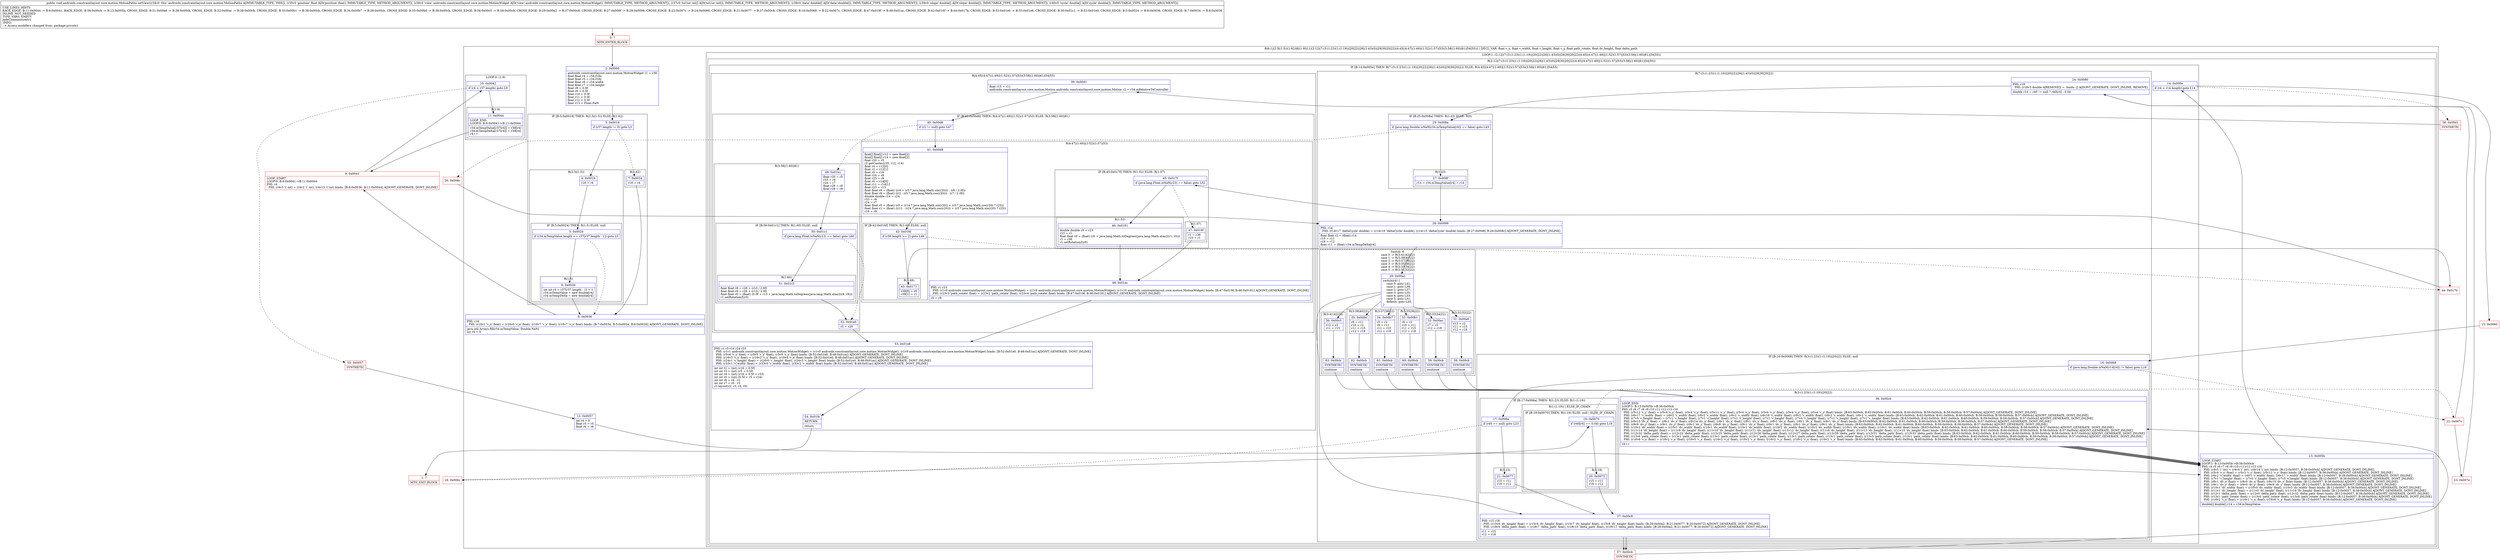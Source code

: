digraph "CFG forandroidx.constraintlayout.core.motion.MotionPaths.setView(FLandroidx\/constraintlayout\/core\/motion\/MotionWidget;[I[D[D[D)V" {
subgraph cluster_Region_1951795422 {
label = "R(6:1|(2:3|(1:5))(1:62)|6|(1:9)|11|(2:12|(7:(3:(1:23)(1:(1:19))|20|22)|26|(1:43)(0)|29|30|20|22)(4:45|(4:47|(1:49)|(1:52)(1:57)|53)(3:58|(1:60)|61)|54|55))) | DECL_VAR: float v_x, float v_width, float v_height, float v_y, float path_rotate, float dv_height, float delta_path\l";
node [shape=record,color=blue];
Node_2 [shape=record,label="{2\:\ 0x0000|androidx.constraintlayout.core.motion.MotionWidget r1 = r36\lfloat float r4 = r34.f18x\lfloat float r5 = r34.f19y\lfloat float r6 = r34.width\lfloat float r7 = r34.height\lfloat r8 = 0.0f\lfloat r9 = 0.0f\lfloat r10 = 0.0f\lfloat r11 = 0.0f\lfloat r12 = 0.0f\lfloat r13 = Float.NaN\l}"];
subgraph cluster_IfRegion_1408170309 {
label = "IF [B:3:0x0019] THEN: R(2:3|(1:5)) ELSE: R(1:62)";
node [shape=record,color=blue];
Node_3 [shape=record,label="{3\:\ 0x0019|if (r37.length != 0) goto L3\l}"];
subgraph cluster_Region_73109278 {
label = "R(2:3|(1:5))";
node [shape=record,color=blue];
Node_4 [shape=record,label="{4\:\ 0x001b|r16 = r4\l}"];
subgraph cluster_IfRegion_573744343 {
label = "IF [B:5:0x0024] THEN: R(1:5) ELSE: null";
node [shape=record,color=blue];
Node_5 [shape=record,label="{5\:\ 0x0024|if (r34.mTempValue.length \<= r37[r37.length \- 1]) goto L5\l}"];
subgraph cluster_Region_368441191 {
label = "R(1:5)";
node [shape=record,color=blue];
Node_6 [shape=record,label="{6\:\ 0x0026|int int r4 = r37[r37.length \- 1] + 1\lr34.mTempValue = new double[r4]\lr34.mTempDelta = new double[r4]\l}"];
}
}
}
subgraph cluster_Region_939940453 {
label = "R(1:62)";
node [shape=record,color=blue];
Node_7 [shape=record,label="{7\:\ 0x0034|r16 = r4\l}"];
}
}
Node_8 [shape=record,label="{8\:\ 0x0036|PHI: r16 \l  PHI: (r16v1 'v_x' float) = (r16v0 'v_x' float), (r16v7 'v_x' float), (r16v7 'v_x' float) binds: [B:7:0x0034, B:5:0x0024, B:6:0x0026] A[DONT_GENERATE, DONT_INLINE]\l|java.util.Arrays.fill(r34.mTempValue, Double.NaN)\lint r4 = 0\l}"];
subgraph cluster_LoopRegion_722579786 {
label = "LOOP:0: (1:9)";
node [shape=record,color=blue];
Node_10 [shape=record,label="{10\:\ 0x0042|if (r4 \< r37.length) goto L9\l}"];
subgraph cluster_Region_1420313182 {
label = "R(1:9)";
node [shape=record,color=blue];
Node_11 [shape=record,label="{11\:\ 0x0044|LOOP_END\lLOOP:0: B:9:0x0041\-\>B:11:0x0044\l|r34.mTempValue[r37[r4]] = r38[r4]\lr34.mTempDelta[r37[r4]] = r39[r4]\lr4++\l}"];
}
}
Node_12 [shape=record,label="{12\:\ 0x0057|int r4 = 0\lfloat r5 = r5\lfloat r6 = r6\l}"];
subgraph cluster_LoopRegion_1853982101 {
label = "LOOP:1: (2:12|(7:(3:(1:23)(1:(1:19))|20|22)|26|(1:43)(0)|29|30|20|22)(4:45|(4:47|(1:49)|(1:52)(1:57)|53)(3:58|(1:60)|61)|54|55))";
node [shape=record,color=blue];
subgraph cluster_Region_1627813500 {
label = "R(2:12|(7:(3:(1:23)(1:(1:19))|20|22)|26|(1:43)(0)|29|30|20|22)(4:45|(4:47|(1:49)|(1:52)(1:57)|53)(3:58|(1:60)|61)|54|55))";
node [shape=record,color=blue];
Node_13 [shape=record,label="{13\:\ 0x005b|LOOP_START\lLOOP:1: B:13:0x005b\-\>B:38:0x00cb\lPHI: r4 r5 r6 r7 r8 r9 r10 r11 r12 r13 r16 \l  PHI: (r4v5 'i' int) = (r4v4 'i' int), (r4v14 'i' int) binds: [B:12:0x0057, B:38:0x00cb] A[DONT_GENERATE, DONT_INLINE]\l  PHI: (r5v4 'v_y' float) = (r5v3 'v_y' float), (r5v12 'v_y' float) binds: [B:12:0x0057, B:38:0x00cb] A[DONT_GENERATE, DONT_INLINE]\l  PHI: (r6v2 'v_width' float) = (r6v1 'v_width' float), (r6v17 'v_width' float) binds: [B:12:0x0057, B:38:0x00cb] A[DONT_GENERATE, DONT_INLINE]\l  PHI: (r7v1 'v_height' float) = (r7v0 'v_height' float), (r7v5 'v_height' float) binds: [B:12:0x0057, B:38:0x00cb] A[DONT_GENERATE, DONT_INLINE]\l  PHI: (r8v1 'dv_x' float) = (r8v0 'dv_x' float), (r8v15 'dv_x' float) binds: [B:12:0x0057, B:38:0x00cb] A[DONT_GENERATE, DONT_INLINE]\l  PHI: (r9v1 'dv_y' float) = (r9v0 'dv_y' float), (r9v9 'dv_y' float) binds: [B:12:0x0057, B:38:0x00cb] A[DONT_GENERATE, DONT_INLINE]\l  PHI: (r10v1 'dv_width' float) = (r10v0 'dv_width' float), (r10v3 'dv_width' float) binds: [B:12:0x0057, B:38:0x00cb] A[DONT_GENERATE, DONT_INLINE]\l  PHI: (r11v1 'dv_height' float) = (r11v0 'dv_height' float), (r11v14 'dv_height' float) binds: [B:12:0x0057, B:38:0x00cb] A[DONT_GENERATE, DONT_INLINE]\l  PHI: (r12v1 'delta_path' float) = (r12v0 'delta_path' float), (r12v32 'delta_path' float) binds: [B:12:0x0057, B:38:0x00cb] A[DONT_GENERATE, DONT_INLINE]\l  PHI: (r13v1 'path_rotate' float) = (r13v0 'path_rotate' float), (r13v6 'path_rotate' float) binds: [B:12:0x0057, B:38:0x00cb] A[DONT_GENERATE, DONT_INLINE]\l  PHI: (r16v2 'v_x' float) = (r16v1 'v_x' float), (r16v6 'v_x' float) binds: [B:12:0x0057, B:38:0x00cb] A[DONT_GENERATE, DONT_INLINE]\l|double[] double[] r14 = r34.mTempValue\l}"];
subgraph cluster_IfRegion_895529767 {
label = "IF [B:14:0x005e] THEN: R(7:(3:(1:23)(1:(1:19))|20|22)|26|(1:43)(0)|29|30|20|22) ELSE: R(4:45|(4:47|(1:49)|(1:52)(1:57)|53)(3:58|(1:60)|61)|54|55)";
node [shape=record,color=blue];
Node_14 [shape=record,label="{14\:\ 0x005e|if (r4 \< r14.length) goto L14\l}"];
subgraph cluster_Region_692099196 {
label = "R(7:(3:(1:23)(1:(1:19))|20|22)|26|(1:43)(0)|29|30|20|22)";
node [shape=record,color=blue];
subgraph cluster_IfRegion_743915606 {
label = "IF [B:16:0x0068] THEN: R(3:(1:23)(1:(1:19))|20|22) ELSE: null";
node [shape=record,color=blue];
Node_16 [shape=record,label="{16\:\ 0x0068|if (java.lang.Double.isNaN(r14[r4]) != false) goto L16\l}"];
subgraph cluster_Region_1986688415 {
label = "R(3:(1:23)(1:(1:19))|20|22)";
node [shape=record,color=blue];
subgraph cluster_IfRegion_517563809 {
label = "IF [B:17:0x006a] THEN: R(1:23) ELSE: R(1:(1:19))";
node [shape=record,color=blue];
Node_17 [shape=record,label="{17\:\ 0x006a|if (r40 == null) goto L23\l}"];
subgraph cluster_Region_1531220054 {
label = "R(1:23)";
node [shape=record,color=blue];
Node_21 [shape=record,label="{21\:\ 0x0077|r15 = r11\lr18 = r12\l}"];
}
subgraph cluster_Region_978945006 {
label = "R(1:(1:19)) | ELSE_IF_CHAIN\l";
node [shape=record,color=blue];
subgraph cluster_IfRegion_183123831 {
label = "IF [B:19:0x0070] THEN: R(1:19) ELSE: null | ELSE_IF_CHAIN\l";
node [shape=record,color=blue];
Node_19 [shape=record,label="{19\:\ 0x0070|if (r40[r4] == 0.0d) goto L19\l}"];
subgraph cluster_Region_3945134 {
label = "R(1:19)";
node [shape=record,color=blue];
Node_20 [shape=record,label="{20\:\ 0x0072|r15 = r11\lr18 = r12\l}"];
}
}
}
}
Node_37 [shape=record,label="{37\:\ 0x00c8|PHI: r15 r18 \l  PHI: (r15v6 'dv_height' float) = (r15v4 'dv_height' float), (r15v7 'dv_height' float), (r15v8 'dv_height' float) binds: [B:29:0x00a2, B:21:0x0077, B:20:0x0072] A[DONT_GENERATE, DONT_INLINE]\l  PHI: (r18v9 'delta_path' float) = (r18v7 'delta_path' float), (r18v10 'delta_path' float), (r18v11 'delta_path' float) binds: [B:29:0x00a2, B:21:0x0077, B:20:0x0072] A[DONT_GENERATE, DONT_INLINE]\l|r11 = r15\lr12 = r18\l}"];
Node_38 [shape=record,label="{38\:\ 0x00cb|LOOP_END\lLOOP:1: B:13:0x005b\-\>B:38:0x00cb\lPHI: r5 r6 r7 r8 r9 r10 r11 r12 r13 r16 \l  PHI: (r5v12 'v_y' float) = (r5v4 'v_y' float), (r5v4 'v_y' float), (r5v11 'v_y' float), (r5v4 'v_y' float), (r5v4 'v_y' float), (r5v4 'v_y' float), (r5v4 'v_y' float) binds: [B:63:0x00cb, B:62:0x00cb, B:61:0x00cb, B:60:0x00cb, B:59:0x00cb, B:58:0x00cb, B:57:0x00cb] A[DONT_GENERATE, DONT_INLINE]\l  PHI: (r6v17 'v_width' float) = (r6v2 'v_width' float), (r6v2 'v_width' float), (r6v2 'v_width' float), (r6v16 'v_width' float), (r6v2 'v_width' float), (r6v2 'v_width' float), (r6v2 'v_width' float) binds: [B:63:0x00cb, B:62:0x00cb, B:61:0x00cb, B:60:0x00cb, B:59:0x00cb, B:58:0x00cb, B:57:0x00cb] A[DONT_GENERATE, DONT_INLINE]\l  PHI: (r7v5 'v_height' float) = (r7v1 'v_height' float), (r7v1 'v_height' float), (r7v1 'v_height' float), (r7v1 'v_height' float), (r7v4 'v_height' float), (r7v1 'v_height' float), (r7v1 'v_height' float) binds: [B:63:0x00cb, B:62:0x00cb, B:61:0x00cb, B:60:0x00cb, B:59:0x00cb, B:58:0x00cb, B:57:0x00cb] A[DONT_GENERATE, DONT_INLINE]\l  PHI: (r8v15 'dv_x' float) = (r8v1 'dv_x' float), (r8v14 'dv_x' float), (r8v1 'dv_x' float), (r8v1 'dv_x' float), (r8v1 'dv_x' float), (r8v1 'dv_x' float), (r8v1 'dv_x' float) binds: [B:63:0x00cb, B:62:0x00cb, B:61:0x00cb, B:60:0x00cb, B:59:0x00cb, B:58:0x00cb, B:57:0x00cb] A[DONT_GENERATE, DONT_INLINE]\l  PHI: (r9v9 'dv_y' float) = (r9v1 'dv_y' float), (r9v1 'dv_y' float), (r9v8 'dv_y' float), (r9v1 'dv_y' float), (r9v1 'dv_y' float), (r9v1 'dv_y' float), (r9v1 'dv_y' float) binds: [B:63:0x00cb, B:62:0x00cb, B:61:0x00cb, B:60:0x00cb, B:59:0x00cb, B:58:0x00cb, B:57:0x00cb] A[DONT_GENERATE, DONT_INLINE]\l  PHI: (r10v3 'dv_width' float) = (r10v1 'dv_width' float), (r10v1 'dv_width' float), (r10v1 'dv_width' float), (r10v2 'dv_width' float), (r10v1 'dv_width' float), (r10v1 'dv_width' float), (r10v1 'dv_width' float) binds: [B:63:0x00cb, B:62:0x00cb, B:61:0x00cb, B:60:0x00cb, B:59:0x00cb, B:58:0x00cb, B:57:0x00cb] A[DONT_GENERATE, DONT_INLINE]\l  PHI: (r11v14 'dv_height' float) = (r11v9 'dv_height' float), (r11v10 'dv_height' float), (r11v11 'dv_height' float), (r11v12 'dv_height' float), (r11v8 'dv_height' float), (r11v13 'dv_height' float), (r11v15 'dv_height' float) binds: [B:63:0x00cb, B:62:0x00cb, B:61:0x00cb, B:60:0x00cb, B:59:0x00cb, B:58:0x00cb, B:57:0x00cb] A[DONT_GENERATE, DONT_INLINE]\l  PHI: (r12v32 'delta_path' float) = (r12v23 'delta_path' float), (r12v25 'delta_path' float), (r12v26 'delta_path' float), (r12v27 'delta_path' float), (r12v29 'delta_path' float), (r12v31 'delta_path' float), (r12v33 'delta_path' float) binds: [B:63:0x00cb, B:62:0x00cb, B:61:0x00cb, B:60:0x00cb, B:59:0x00cb, B:58:0x00cb, B:57:0x00cb] A[DONT_GENERATE, DONT_INLINE]\l  PHI: (r13v6 'path_rotate' float) = (r13v1 'path_rotate' float), (r13v1 'path_rotate' float), (r13v1 'path_rotate' float), (r13v1 'path_rotate' float), (r13v1 'path_rotate' float), (r13v5 'path_rotate' float), (r13v1 'path_rotate' float) binds: [B:63:0x00cb, B:62:0x00cb, B:61:0x00cb, B:60:0x00cb, B:59:0x00cb, B:58:0x00cb, B:57:0x00cb] A[DONT_GENERATE, DONT_INLINE]\l  PHI: (r16v6 'v_x' float) = (r16v2 'v_x' float), (r16v5 'v_x' float), (r16v2 'v_x' float), (r16v2 'v_x' float), (r16v2 'v_x' float), (r16v2 'v_x' float), (r16v2 'v_x' float) binds: [B:63:0x00cb, B:62:0x00cb, B:61:0x00cb, B:60:0x00cb, B:59:0x00cb, B:58:0x00cb, B:57:0x00cb] A[DONT_GENERATE, DONT_INLINE]\l|r4++\l}"];
}
}
Node_24 [shape=record,label="{24\:\ 0x0080|PHI: r18 \l  PHI: (r18v3 double A[REMOVE]) =  binds: [] A[DONT_GENERATE, DONT_INLINE, REMOVE]\l|double r14 = r40 != null ? r40[r4] : 0.0d\l}"];
subgraph cluster_IfRegion_482752198 {
label = "IF [B:25:0x008a] THEN: R(1:43) ELSE: R(0)";
node [shape=record,color=blue];
Node_25 [shape=record,label="{25\:\ 0x008a|if (java.lang.Double.isNaN(r34.mTempValue[r4]) == false) goto L43\l}"];
subgraph cluster_Region_747591666 {
label = "R(1:43)";
node [shape=record,color=blue];
Node_27 [shape=record,label="{27\:\ 0x008f|r14 = r34.mTempValue[r4] + r14\l}"];
}
subgraph cluster_Region_234523758 {
label = "R(0)";
node [shape=record,color=blue];
}
}
Node_28 [shape=record,label="{28\:\ 0x0099|PHI: r14 \l  PHI: (r14v17 'deltaCycle' double) = (r14v16 'deltaCycle' double), (r14v15 'deltaCycle' double) binds: [B:27:0x008f, B:26:0x008c] A[DONT_GENERATE, DONT_INLINE]\l|float float r2 = (float) r14\lr15 = r11\lr18 = r12\lfloat r11 = (float) r34.mTempDelta[r4]\l}"];
subgraph cluster_SwitchRegion_978122693 {
label = "Switch: 6
 case 0 -> R(3:41|42|22)
 case 1 -> R(3:39|40|22)
 case 2 -> R(3:37|38|22)
 case 3 -> R(3:35|36|22)
 case 4 -> R(3:33|34|22)
 case 5 -> R(3:31|32|22)";
node [shape=record,color=blue];
Node_29 [shape=record,label="{29\:\ 0x00a2|switch(r4) \{\l    case 0: goto L41;\l    case 1: goto L39;\l    case 2: goto L37;\l    case 3: goto L35;\l    case 4: goto L33;\l    case 5: goto L31;\l    default: goto L20;\l\}\l}"];
subgraph cluster_Region_1702353562 {
label = "R(3:41|42|22)";
node [shape=record,color=blue];
Node_36 [shape=record,label="{36\:\ 0x00c5|r12 = r2\lr11 = r15\l}"];
Node_63 [shape=record,label="{63\:\ 0x00cb|SYNTHETIC\l|continue\l}"];
Node_38 [shape=record,label="{38\:\ 0x00cb|LOOP_END\lLOOP:1: B:13:0x005b\-\>B:38:0x00cb\lPHI: r5 r6 r7 r8 r9 r10 r11 r12 r13 r16 \l  PHI: (r5v12 'v_y' float) = (r5v4 'v_y' float), (r5v4 'v_y' float), (r5v11 'v_y' float), (r5v4 'v_y' float), (r5v4 'v_y' float), (r5v4 'v_y' float), (r5v4 'v_y' float) binds: [B:63:0x00cb, B:62:0x00cb, B:61:0x00cb, B:60:0x00cb, B:59:0x00cb, B:58:0x00cb, B:57:0x00cb] A[DONT_GENERATE, DONT_INLINE]\l  PHI: (r6v17 'v_width' float) = (r6v2 'v_width' float), (r6v2 'v_width' float), (r6v2 'v_width' float), (r6v16 'v_width' float), (r6v2 'v_width' float), (r6v2 'v_width' float), (r6v2 'v_width' float) binds: [B:63:0x00cb, B:62:0x00cb, B:61:0x00cb, B:60:0x00cb, B:59:0x00cb, B:58:0x00cb, B:57:0x00cb] A[DONT_GENERATE, DONT_INLINE]\l  PHI: (r7v5 'v_height' float) = (r7v1 'v_height' float), (r7v1 'v_height' float), (r7v1 'v_height' float), (r7v1 'v_height' float), (r7v4 'v_height' float), (r7v1 'v_height' float), (r7v1 'v_height' float) binds: [B:63:0x00cb, B:62:0x00cb, B:61:0x00cb, B:60:0x00cb, B:59:0x00cb, B:58:0x00cb, B:57:0x00cb] A[DONT_GENERATE, DONT_INLINE]\l  PHI: (r8v15 'dv_x' float) = (r8v1 'dv_x' float), (r8v14 'dv_x' float), (r8v1 'dv_x' float), (r8v1 'dv_x' float), (r8v1 'dv_x' float), (r8v1 'dv_x' float), (r8v1 'dv_x' float) binds: [B:63:0x00cb, B:62:0x00cb, B:61:0x00cb, B:60:0x00cb, B:59:0x00cb, B:58:0x00cb, B:57:0x00cb] A[DONT_GENERATE, DONT_INLINE]\l  PHI: (r9v9 'dv_y' float) = (r9v1 'dv_y' float), (r9v1 'dv_y' float), (r9v8 'dv_y' float), (r9v1 'dv_y' float), (r9v1 'dv_y' float), (r9v1 'dv_y' float), (r9v1 'dv_y' float) binds: [B:63:0x00cb, B:62:0x00cb, B:61:0x00cb, B:60:0x00cb, B:59:0x00cb, B:58:0x00cb, B:57:0x00cb] A[DONT_GENERATE, DONT_INLINE]\l  PHI: (r10v3 'dv_width' float) = (r10v1 'dv_width' float), (r10v1 'dv_width' float), (r10v1 'dv_width' float), (r10v2 'dv_width' float), (r10v1 'dv_width' float), (r10v1 'dv_width' float), (r10v1 'dv_width' float) binds: [B:63:0x00cb, B:62:0x00cb, B:61:0x00cb, B:60:0x00cb, B:59:0x00cb, B:58:0x00cb, B:57:0x00cb] A[DONT_GENERATE, DONT_INLINE]\l  PHI: (r11v14 'dv_height' float) = (r11v9 'dv_height' float), (r11v10 'dv_height' float), (r11v11 'dv_height' float), (r11v12 'dv_height' float), (r11v8 'dv_height' float), (r11v13 'dv_height' float), (r11v15 'dv_height' float) binds: [B:63:0x00cb, B:62:0x00cb, B:61:0x00cb, B:60:0x00cb, B:59:0x00cb, B:58:0x00cb, B:57:0x00cb] A[DONT_GENERATE, DONT_INLINE]\l  PHI: (r12v32 'delta_path' float) = (r12v23 'delta_path' float), (r12v25 'delta_path' float), (r12v26 'delta_path' float), (r12v27 'delta_path' float), (r12v29 'delta_path' float), (r12v31 'delta_path' float), (r12v33 'delta_path' float) binds: [B:63:0x00cb, B:62:0x00cb, B:61:0x00cb, B:60:0x00cb, B:59:0x00cb, B:58:0x00cb, B:57:0x00cb] A[DONT_GENERATE, DONT_INLINE]\l  PHI: (r13v6 'path_rotate' float) = (r13v1 'path_rotate' float), (r13v1 'path_rotate' float), (r13v1 'path_rotate' float), (r13v1 'path_rotate' float), (r13v1 'path_rotate' float), (r13v5 'path_rotate' float), (r13v1 'path_rotate' float) binds: [B:63:0x00cb, B:62:0x00cb, B:61:0x00cb, B:60:0x00cb, B:59:0x00cb, B:58:0x00cb, B:57:0x00cb] A[DONT_GENERATE, DONT_INLINE]\l  PHI: (r16v6 'v_x' float) = (r16v2 'v_x' float), (r16v5 'v_x' float), (r16v2 'v_x' float), (r16v2 'v_x' float), (r16v2 'v_x' float), (r16v2 'v_x' float), (r16v2 'v_x' float) binds: [B:63:0x00cb, B:62:0x00cb, B:61:0x00cb, B:60:0x00cb, B:59:0x00cb, B:58:0x00cb, B:57:0x00cb] A[DONT_GENERATE, DONT_INLINE]\l|r4++\l}"];
}
subgraph cluster_Region_152616034 {
label = "R(3:39|40|22)";
node [shape=record,color=blue];
Node_35 [shape=record,label="{35\:\ 0x00bd|r8 = r11\lr16 = r2\lr11 = r15\lr12 = r18\l}"];
Node_62 [shape=record,label="{62\:\ 0x00cb|SYNTHETIC\l|continue\l}"];
Node_38 [shape=record,label="{38\:\ 0x00cb|LOOP_END\lLOOP:1: B:13:0x005b\-\>B:38:0x00cb\lPHI: r5 r6 r7 r8 r9 r10 r11 r12 r13 r16 \l  PHI: (r5v12 'v_y' float) = (r5v4 'v_y' float), (r5v4 'v_y' float), (r5v11 'v_y' float), (r5v4 'v_y' float), (r5v4 'v_y' float), (r5v4 'v_y' float), (r5v4 'v_y' float) binds: [B:63:0x00cb, B:62:0x00cb, B:61:0x00cb, B:60:0x00cb, B:59:0x00cb, B:58:0x00cb, B:57:0x00cb] A[DONT_GENERATE, DONT_INLINE]\l  PHI: (r6v17 'v_width' float) = (r6v2 'v_width' float), (r6v2 'v_width' float), (r6v2 'v_width' float), (r6v16 'v_width' float), (r6v2 'v_width' float), (r6v2 'v_width' float), (r6v2 'v_width' float) binds: [B:63:0x00cb, B:62:0x00cb, B:61:0x00cb, B:60:0x00cb, B:59:0x00cb, B:58:0x00cb, B:57:0x00cb] A[DONT_GENERATE, DONT_INLINE]\l  PHI: (r7v5 'v_height' float) = (r7v1 'v_height' float), (r7v1 'v_height' float), (r7v1 'v_height' float), (r7v1 'v_height' float), (r7v4 'v_height' float), (r7v1 'v_height' float), (r7v1 'v_height' float) binds: [B:63:0x00cb, B:62:0x00cb, B:61:0x00cb, B:60:0x00cb, B:59:0x00cb, B:58:0x00cb, B:57:0x00cb] A[DONT_GENERATE, DONT_INLINE]\l  PHI: (r8v15 'dv_x' float) = (r8v1 'dv_x' float), (r8v14 'dv_x' float), (r8v1 'dv_x' float), (r8v1 'dv_x' float), (r8v1 'dv_x' float), (r8v1 'dv_x' float), (r8v1 'dv_x' float) binds: [B:63:0x00cb, B:62:0x00cb, B:61:0x00cb, B:60:0x00cb, B:59:0x00cb, B:58:0x00cb, B:57:0x00cb] A[DONT_GENERATE, DONT_INLINE]\l  PHI: (r9v9 'dv_y' float) = (r9v1 'dv_y' float), (r9v1 'dv_y' float), (r9v8 'dv_y' float), (r9v1 'dv_y' float), (r9v1 'dv_y' float), (r9v1 'dv_y' float), (r9v1 'dv_y' float) binds: [B:63:0x00cb, B:62:0x00cb, B:61:0x00cb, B:60:0x00cb, B:59:0x00cb, B:58:0x00cb, B:57:0x00cb] A[DONT_GENERATE, DONT_INLINE]\l  PHI: (r10v3 'dv_width' float) = (r10v1 'dv_width' float), (r10v1 'dv_width' float), (r10v1 'dv_width' float), (r10v2 'dv_width' float), (r10v1 'dv_width' float), (r10v1 'dv_width' float), (r10v1 'dv_width' float) binds: [B:63:0x00cb, B:62:0x00cb, B:61:0x00cb, B:60:0x00cb, B:59:0x00cb, B:58:0x00cb, B:57:0x00cb] A[DONT_GENERATE, DONT_INLINE]\l  PHI: (r11v14 'dv_height' float) = (r11v9 'dv_height' float), (r11v10 'dv_height' float), (r11v11 'dv_height' float), (r11v12 'dv_height' float), (r11v8 'dv_height' float), (r11v13 'dv_height' float), (r11v15 'dv_height' float) binds: [B:63:0x00cb, B:62:0x00cb, B:61:0x00cb, B:60:0x00cb, B:59:0x00cb, B:58:0x00cb, B:57:0x00cb] A[DONT_GENERATE, DONT_INLINE]\l  PHI: (r12v32 'delta_path' float) = (r12v23 'delta_path' float), (r12v25 'delta_path' float), (r12v26 'delta_path' float), (r12v27 'delta_path' float), (r12v29 'delta_path' float), (r12v31 'delta_path' float), (r12v33 'delta_path' float) binds: [B:63:0x00cb, B:62:0x00cb, B:61:0x00cb, B:60:0x00cb, B:59:0x00cb, B:58:0x00cb, B:57:0x00cb] A[DONT_GENERATE, DONT_INLINE]\l  PHI: (r13v6 'path_rotate' float) = (r13v1 'path_rotate' float), (r13v1 'path_rotate' float), (r13v1 'path_rotate' float), (r13v1 'path_rotate' float), (r13v1 'path_rotate' float), (r13v5 'path_rotate' float), (r13v1 'path_rotate' float) binds: [B:63:0x00cb, B:62:0x00cb, B:61:0x00cb, B:60:0x00cb, B:59:0x00cb, B:58:0x00cb, B:57:0x00cb] A[DONT_GENERATE, DONT_INLINE]\l  PHI: (r16v6 'v_x' float) = (r16v2 'v_x' float), (r16v5 'v_x' float), (r16v2 'v_x' float), (r16v2 'v_x' float), (r16v2 'v_x' float), (r16v2 'v_x' float), (r16v2 'v_x' float) binds: [B:63:0x00cb, B:62:0x00cb, B:61:0x00cb, B:60:0x00cb, B:59:0x00cb, B:58:0x00cb, B:57:0x00cb] A[DONT_GENERATE, DONT_INLINE]\l|r4++\l}"];
}
subgraph cluster_Region_721497009 {
label = "R(3:37|38|22)";
node [shape=record,color=blue];
Node_34 [shape=record,label="{34\:\ 0x00b7|r5 = r2\lr9 = r11\lr11 = r15\lr12 = r18\l}"];
Node_61 [shape=record,label="{61\:\ 0x00cb|SYNTHETIC\l|continue\l}"];
Node_38 [shape=record,label="{38\:\ 0x00cb|LOOP_END\lLOOP:1: B:13:0x005b\-\>B:38:0x00cb\lPHI: r5 r6 r7 r8 r9 r10 r11 r12 r13 r16 \l  PHI: (r5v12 'v_y' float) = (r5v4 'v_y' float), (r5v4 'v_y' float), (r5v11 'v_y' float), (r5v4 'v_y' float), (r5v4 'v_y' float), (r5v4 'v_y' float), (r5v4 'v_y' float) binds: [B:63:0x00cb, B:62:0x00cb, B:61:0x00cb, B:60:0x00cb, B:59:0x00cb, B:58:0x00cb, B:57:0x00cb] A[DONT_GENERATE, DONT_INLINE]\l  PHI: (r6v17 'v_width' float) = (r6v2 'v_width' float), (r6v2 'v_width' float), (r6v2 'v_width' float), (r6v16 'v_width' float), (r6v2 'v_width' float), (r6v2 'v_width' float), (r6v2 'v_width' float) binds: [B:63:0x00cb, B:62:0x00cb, B:61:0x00cb, B:60:0x00cb, B:59:0x00cb, B:58:0x00cb, B:57:0x00cb] A[DONT_GENERATE, DONT_INLINE]\l  PHI: (r7v5 'v_height' float) = (r7v1 'v_height' float), (r7v1 'v_height' float), (r7v1 'v_height' float), (r7v1 'v_height' float), (r7v4 'v_height' float), (r7v1 'v_height' float), (r7v1 'v_height' float) binds: [B:63:0x00cb, B:62:0x00cb, B:61:0x00cb, B:60:0x00cb, B:59:0x00cb, B:58:0x00cb, B:57:0x00cb] A[DONT_GENERATE, DONT_INLINE]\l  PHI: (r8v15 'dv_x' float) = (r8v1 'dv_x' float), (r8v14 'dv_x' float), (r8v1 'dv_x' float), (r8v1 'dv_x' float), (r8v1 'dv_x' float), (r8v1 'dv_x' float), (r8v1 'dv_x' float) binds: [B:63:0x00cb, B:62:0x00cb, B:61:0x00cb, B:60:0x00cb, B:59:0x00cb, B:58:0x00cb, B:57:0x00cb] A[DONT_GENERATE, DONT_INLINE]\l  PHI: (r9v9 'dv_y' float) = (r9v1 'dv_y' float), (r9v1 'dv_y' float), (r9v8 'dv_y' float), (r9v1 'dv_y' float), (r9v1 'dv_y' float), (r9v1 'dv_y' float), (r9v1 'dv_y' float) binds: [B:63:0x00cb, B:62:0x00cb, B:61:0x00cb, B:60:0x00cb, B:59:0x00cb, B:58:0x00cb, B:57:0x00cb] A[DONT_GENERATE, DONT_INLINE]\l  PHI: (r10v3 'dv_width' float) = (r10v1 'dv_width' float), (r10v1 'dv_width' float), (r10v1 'dv_width' float), (r10v2 'dv_width' float), (r10v1 'dv_width' float), (r10v1 'dv_width' float), (r10v1 'dv_width' float) binds: [B:63:0x00cb, B:62:0x00cb, B:61:0x00cb, B:60:0x00cb, B:59:0x00cb, B:58:0x00cb, B:57:0x00cb] A[DONT_GENERATE, DONT_INLINE]\l  PHI: (r11v14 'dv_height' float) = (r11v9 'dv_height' float), (r11v10 'dv_height' float), (r11v11 'dv_height' float), (r11v12 'dv_height' float), (r11v8 'dv_height' float), (r11v13 'dv_height' float), (r11v15 'dv_height' float) binds: [B:63:0x00cb, B:62:0x00cb, B:61:0x00cb, B:60:0x00cb, B:59:0x00cb, B:58:0x00cb, B:57:0x00cb] A[DONT_GENERATE, DONT_INLINE]\l  PHI: (r12v32 'delta_path' float) = (r12v23 'delta_path' float), (r12v25 'delta_path' float), (r12v26 'delta_path' float), (r12v27 'delta_path' float), (r12v29 'delta_path' float), (r12v31 'delta_path' float), (r12v33 'delta_path' float) binds: [B:63:0x00cb, B:62:0x00cb, B:61:0x00cb, B:60:0x00cb, B:59:0x00cb, B:58:0x00cb, B:57:0x00cb] A[DONT_GENERATE, DONT_INLINE]\l  PHI: (r13v6 'path_rotate' float) = (r13v1 'path_rotate' float), (r13v1 'path_rotate' float), (r13v1 'path_rotate' float), (r13v1 'path_rotate' float), (r13v1 'path_rotate' float), (r13v5 'path_rotate' float), (r13v1 'path_rotate' float) binds: [B:63:0x00cb, B:62:0x00cb, B:61:0x00cb, B:60:0x00cb, B:59:0x00cb, B:58:0x00cb, B:57:0x00cb] A[DONT_GENERATE, DONT_INLINE]\l  PHI: (r16v6 'v_x' float) = (r16v2 'v_x' float), (r16v5 'v_x' float), (r16v2 'v_x' float), (r16v2 'v_x' float), (r16v2 'v_x' float), (r16v2 'v_x' float), (r16v2 'v_x' float) binds: [B:63:0x00cb, B:62:0x00cb, B:61:0x00cb, B:60:0x00cb, B:59:0x00cb, B:58:0x00cb, B:57:0x00cb] A[DONT_GENERATE, DONT_INLINE]\l|r4++\l}"];
}
subgraph cluster_Region_316958430 {
label = "R(3:35|36|22)";
node [shape=record,color=blue];
Node_33 [shape=record,label="{33\:\ 0x00b1|r6 = r2\lr10 = r11\lr11 = r15\lr12 = r18\l}"];
Node_60 [shape=record,label="{60\:\ 0x00cb|SYNTHETIC\l|continue\l}"];
Node_38 [shape=record,label="{38\:\ 0x00cb|LOOP_END\lLOOP:1: B:13:0x005b\-\>B:38:0x00cb\lPHI: r5 r6 r7 r8 r9 r10 r11 r12 r13 r16 \l  PHI: (r5v12 'v_y' float) = (r5v4 'v_y' float), (r5v4 'v_y' float), (r5v11 'v_y' float), (r5v4 'v_y' float), (r5v4 'v_y' float), (r5v4 'v_y' float), (r5v4 'v_y' float) binds: [B:63:0x00cb, B:62:0x00cb, B:61:0x00cb, B:60:0x00cb, B:59:0x00cb, B:58:0x00cb, B:57:0x00cb] A[DONT_GENERATE, DONT_INLINE]\l  PHI: (r6v17 'v_width' float) = (r6v2 'v_width' float), (r6v2 'v_width' float), (r6v2 'v_width' float), (r6v16 'v_width' float), (r6v2 'v_width' float), (r6v2 'v_width' float), (r6v2 'v_width' float) binds: [B:63:0x00cb, B:62:0x00cb, B:61:0x00cb, B:60:0x00cb, B:59:0x00cb, B:58:0x00cb, B:57:0x00cb] A[DONT_GENERATE, DONT_INLINE]\l  PHI: (r7v5 'v_height' float) = (r7v1 'v_height' float), (r7v1 'v_height' float), (r7v1 'v_height' float), (r7v1 'v_height' float), (r7v4 'v_height' float), (r7v1 'v_height' float), (r7v1 'v_height' float) binds: [B:63:0x00cb, B:62:0x00cb, B:61:0x00cb, B:60:0x00cb, B:59:0x00cb, B:58:0x00cb, B:57:0x00cb] A[DONT_GENERATE, DONT_INLINE]\l  PHI: (r8v15 'dv_x' float) = (r8v1 'dv_x' float), (r8v14 'dv_x' float), (r8v1 'dv_x' float), (r8v1 'dv_x' float), (r8v1 'dv_x' float), (r8v1 'dv_x' float), (r8v1 'dv_x' float) binds: [B:63:0x00cb, B:62:0x00cb, B:61:0x00cb, B:60:0x00cb, B:59:0x00cb, B:58:0x00cb, B:57:0x00cb] A[DONT_GENERATE, DONT_INLINE]\l  PHI: (r9v9 'dv_y' float) = (r9v1 'dv_y' float), (r9v1 'dv_y' float), (r9v8 'dv_y' float), (r9v1 'dv_y' float), (r9v1 'dv_y' float), (r9v1 'dv_y' float), (r9v1 'dv_y' float) binds: [B:63:0x00cb, B:62:0x00cb, B:61:0x00cb, B:60:0x00cb, B:59:0x00cb, B:58:0x00cb, B:57:0x00cb] A[DONT_GENERATE, DONT_INLINE]\l  PHI: (r10v3 'dv_width' float) = (r10v1 'dv_width' float), (r10v1 'dv_width' float), (r10v1 'dv_width' float), (r10v2 'dv_width' float), (r10v1 'dv_width' float), (r10v1 'dv_width' float), (r10v1 'dv_width' float) binds: [B:63:0x00cb, B:62:0x00cb, B:61:0x00cb, B:60:0x00cb, B:59:0x00cb, B:58:0x00cb, B:57:0x00cb] A[DONT_GENERATE, DONT_INLINE]\l  PHI: (r11v14 'dv_height' float) = (r11v9 'dv_height' float), (r11v10 'dv_height' float), (r11v11 'dv_height' float), (r11v12 'dv_height' float), (r11v8 'dv_height' float), (r11v13 'dv_height' float), (r11v15 'dv_height' float) binds: [B:63:0x00cb, B:62:0x00cb, B:61:0x00cb, B:60:0x00cb, B:59:0x00cb, B:58:0x00cb, B:57:0x00cb] A[DONT_GENERATE, DONT_INLINE]\l  PHI: (r12v32 'delta_path' float) = (r12v23 'delta_path' float), (r12v25 'delta_path' float), (r12v26 'delta_path' float), (r12v27 'delta_path' float), (r12v29 'delta_path' float), (r12v31 'delta_path' float), (r12v33 'delta_path' float) binds: [B:63:0x00cb, B:62:0x00cb, B:61:0x00cb, B:60:0x00cb, B:59:0x00cb, B:58:0x00cb, B:57:0x00cb] A[DONT_GENERATE, DONT_INLINE]\l  PHI: (r13v6 'path_rotate' float) = (r13v1 'path_rotate' float), (r13v1 'path_rotate' float), (r13v1 'path_rotate' float), (r13v1 'path_rotate' float), (r13v1 'path_rotate' float), (r13v5 'path_rotate' float), (r13v1 'path_rotate' float) binds: [B:63:0x00cb, B:62:0x00cb, B:61:0x00cb, B:60:0x00cb, B:59:0x00cb, B:58:0x00cb, B:57:0x00cb] A[DONT_GENERATE, DONT_INLINE]\l  PHI: (r16v6 'v_x' float) = (r16v2 'v_x' float), (r16v5 'v_x' float), (r16v2 'v_x' float), (r16v2 'v_x' float), (r16v2 'v_x' float), (r16v2 'v_x' float), (r16v2 'v_x' float) binds: [B:63:0x00cb, B:62:0x00cb, B:61:0x00cb, B:60:0x00cb, B:59:0x00cb, B:58:0x00cb, B:57:0x00cb] A[DONT_GENERATE, DONT_INLINE]\l|r4++\l}"];
}
subgraph cluster_Region_211142109 {
label = "R(3:33|34|22)";
node [shape=record,color=blue];
Node_32 [shape=record,label="{32\:\ 0x00ac|r7 = r2\lr12 = r18\l}"];
Node_59 [shape=record,label="{59\:\ 0x00cb|SYNTHETIC\l|continue\l}"];
Node_38 [shape=record,label="{38\:\ 0x00cb|LOOP_END\lLOOP:1: B:13:0x005b\-\>B:38:0x00cb\lPHI: r5 r6 r7 r8 r9 r10 r11 r12 r13 r16 \l  PHI: (r5v12 'v_y' float) = (r5v4 'v_y' float), (r5v4 'v_y' float), (r5v11 'v_y' float), (r5v4 'v_y' float), (r5v4 'v_y' float), (r5v4 'v_y' float), (r5v4 'v_y' float) binds: [B:63:0x00cb, B:62:0x00cb, B:61:0x00cb, B:60:0x00cb, B:59:0x00cb, B:58:0x00cb, B:57:0x00cb] A[DONT_GENERATE, DONT_INLINE]\l  PHI: (r6v17 'v_width' float) = (r6v2 'v_width' float), (r6v2 'v_width' float), (r6v2 'v_width' float), (r6v16 'v_width' float), (r6v2 'v_width' float), (r6v2 'v_width' float), (r6v2 'v_width' float) binds: [B:63:0x00cb, B:62:0x00cb, B:61:0x00cb, B:60:0x00cb, B:59:0x00cb, B:58:0x00cb, B:57:0x00cb] A[DONT_GENERATE, DONT_INLINE]\l  PHI: (r7v5 'v_height' float) = (r7v1 'v_height' float), (r7v1 'v_height' float), (r7v1 'v_height' float), (r7v1 'v_height' float), (r7v4 'v_height' float), (r7v1 'v_height' float), (r7v1 'v_height' float) binds: [B:63:0x00cb, B:62:0x00cb, B:61:0x00cb, B:60:0x00cb, B:59:0x00cb, B:58:0x00cb, B:57:0x00cb] A[DONT_GENERATE, DONT_INLINE]\l  PHI: (r8v15 'dv_x' float) = (r8v1 'dv_x' float), (r8v14 'dv_x' float), (r8v1 'dv_x' float), (r8v1 'dv_x' float), (r8v1 'dv_x' float), (r8v1 'dv_x' float), (r8v1 'dv_x' float) binds: [B:63:0x00cb, B:62:0x00cb, B:61:0x00cb, B:60:0x00cb, B:59:0x00cb, B:58:0x00cb, B:57:0x00cb] A[DONT_GENERATE, DONT_INLINE]\l  PHI: (r9v9 'dv_y' float) = (r9v1 'dv_y' float), (r9v1 'dv_y' float), (r9v8 'dv_y' float), (r9v1 'dv_y' float), (r9v1 'dv_y' float), (r9v1 'dv_y' float), (r9v1 'dv_y' float) binds: [B:63:0x00cb, B:62:0x00cb, B:61:0x00cb, B:60:0x00cb, B:59:0x00cb, B:58:0x00cb, B:57:0x00cb] A[DONT_GENERATE, DONT_INLINE]\l  PHI: (r10v3 'dv_width' float) = (r10v1 'dv_width' float), (r10v1 'dv_width' float), (r10v1 'dv_width' float), (r10v2 'dv_width' float), (r10v1 'dv_width' float), (r10v1 'dv_width' float), (r10v1 'dv_width' float) binds: [B:63:0x00cb, B:62:0x00cb, B:61:0x00cb, B:60:0x00cb, B:59:0x00cb, B:58:0x00cb, B:57:0x00cb] A[DONT_GENERATE, DONT_INLINE]\l  PHI: (r11v14 'dv_height' float) = (r11v9 'dv_height' float), (r11v10 'dv_height' float), (r11v11 'dv_height' float), (r11v12 'dv_height' float), (r11v8 'dv_height' float), (r11v13 'dv_height' float), (r11v15 'dv_height' float) binds: [B:63:0x00cb, B:62:0x00cb, B:61:0x00cb, B:60:0x00cb, B:59:0x00cb, B:58:0x00cb, B:57:0x00cb] A[DONT_GENERATE, DONT_INLINE]\l  PHI: (r12v32 'delta_path' float) = (r12v23 'delta_path' float), (r12v25 'delta_path' float), (r12v26 'delta_path' float), (r12v27 'delta_path' float), (r12v29 'delta_path' float), (r12v31 'delta_path' float), (r12v33 'delta_path' float) binds: [B:63:0x00cb, B:62:0x00cb, B:61:0x00cb, B:60:0x00cb, B:59:0x00cb, B:58:0x00cb, B:57:0x00cb] A[DONT_GENERATE, DONT_INLINE]\l  PHI: (r13v6 'path_rotate' float) = (r13v1 'path_rotate' float), (r13v1 'path_rotate' float), (r13v1 'path_rotate' float), (r13v1 'path_rotate' float), (r13v1 'path_rotate' float), (r13v5 'path_rotate' float), (r13v1 'path_rotate' float) binds: [B:63:0x00cb, B:62:0x00cb, B:61:0x00cb, B:60:0x00cb, B:59:0x00cb, B:58:0x00cb, B:57:0x00cb] A[DONT_GENERATE, DONT_INLINE]\l  PHI: (r16v6 'v_x' float) = (r16v2 'v_x' float), (r16v5 'v_x' float), (r16v2 'v_x' float), (r16v2 'v_x' float), (r16v2 'v_x' float), (r16v2 'v_x' float), (r16v2 'v_x' float) binds: [B:63:0x00cb, B:62:0x00cb, B:61:0x00cb, B:60:0x00cb, B:59:0x00cb, B:58:0x00cb, B:57:0x00cb] A[DONT_GENERATE, DONT_INLINE]\l|r4++\l}"];
}
subgraph cluster_Region_1200171302 {
label = "R(3:31|32|22)";
node [shape=record,color=blue];
Node_31 [shape=record,label="{31\:\ 0x00a6|r13 = r2\lr11 = r15\lr12 = r18\l}"];
Node_58 [shape=record,label="{58\:\ 0x00cb|SYNTHETIC\l|continue\l}"];
Node_38 [shape=record,label="{38\:\ 0x00cb|LOOP_END\lLOOP:1: B:13:0x005b\-\>B:38:0x00cb\lPHI: r5 r6 r7 r8 r9 r10 r11 r12 r13 r16 \l  PHI: (r5v12 'v_y' float) = (r5v4 'v_y' float), (r5v4 'v_y' float), (r5v11 'v_y' float), (r5v4 'v_y' float), (r5v4 'v_y' float), (r5v4 'v_y' float), (r5v4 'v_y' float) binds: [B:63:0x00cb, B:62:0x00cb, B:61:0x00cb, B:60:0x00cb, B:59:0x00cb, B:58:0x00cb, B:57:0x00cb] A[DONT_GENERATE, DONT_INLINE]\l  PHI: (r6v17 'v_width' float) = (r6v2 'v_width' float), (r6v2 'v_width' float), (r6v2 'v_width' float), (r6v16 'v_width' float), (r6v2 'v_width' float), (r6v2 'v_width' float), (r6v2 'v_width' float) binds: [B:63:0x00cb, B:62:0x00cb, B:61:0x00cb, B:60:0x00cb, B:59:0x00cb, B:58:0x00cb, B:57:0x00cb] A[DONT_GENERATE, DONT_INLINE]\l  PHI: (r7v5 'v_height' float) = (r7v1 'v_height' float), (r7v1 'v_height' float), (r7v1 'v_height' float), (r7v1 'v_height' float), (r7v4 'v_height' float), (r7v1 'v_height' float), (r7v1 'v_height' float) binds: [B:63:0x00cb, B:62:0x00cb, B:61:0x00cb, B:60:0x00cb, B:59:0x00cb, B:58:0x00cb, B:57:0x00cb] A[DONT_GENERATE, DONT_INLINE]\l  PHI: (r8v15 'dv_x' float) = (r8v1 'dv_x' float), (r8v14 'dv_x' float), (r8v1 'dv_x' float), (r8v1 'dv_x' float), (r8v1 'dv_x' float), (r8v1 'dv_x' float), (r8v1 'dv_x' float) binds: [B:63:0x00cb, B:62:0x00cb, B:61:0x00cb, B:60:0x00cb, B:59:0x00cb, B:58:0x00cb, B:57:0x00cb] A[DONT_GENERATE, DONT_INLINE]\l  PHI: (r9v9 'dv_y' float) = (r9v1 'dv_y' float), (r9v1 'dv_y' float), (r9v8 'dv_y' float), (r9v1 'dv_y' float), (r9v1 'dv_y' float), (r9v1 'dv_y' float), (r9v1 'dv_y' float) binds: [B:63:0x00cb, B:62:0x00cb, B:61:0x00cb, B:60:0x00cb, B:59:0x00cb, B:58:0x00cb, B:57:0x00cb] A[DONT_GENERATE, DONT_INLINE]\l  PHI: (r10v3 'dv_width' float) = (r10v1 'dv_width' float), (r10v1 'dv_width' float), (r10v1 'dv_width' float), (r10v2 'dv_width' float), (r10v1 'dv_width' float), (r10v1 'dv_width' float), (r10v1 'dv_width' float) binds: [B:63:0x00cb, B:62:0x00cb, B:61:0x00cb, B:60:0x00cb, B:59:0x00cb, B:58:0x00cb, B:57:0x00cb] A[DONT_GENERATE, DONT_INLINE]\l  PHI: (r11v14 'dv_height' float) = (r11v9 'dv_height' float), (r11v10 'dv_height' float), (r11v11 'dv_height' float), (r11v12 'dv_height' float), (r11v8 'dv_height' float), (r11v13 'dv_height' float), (r11v15 'dv_height' float) binds: [B:63:0x00cb, B:62:0x00cb, B:61:0x00cb, B:60:0x00cb, B:59:0x00cb, B:58:0x00cb, B:57:0x00cb] A[DONT_GENERATE, DONT_INLINE]\l  PHI: (r12v32 'delta_path' float) = (r12v23 'delta_path' float), (r12v25 'delta_path' float), (r12v26 'delta_path' float), (r12v27 'delta_path' float), (r12v29 'delta_path' float), (r12v31 'delta_path' float), (r12v33 'delta_path' float) binds: [B:63:0x00cb, B:62:0x00cb, B:61:0x00cb, B:60:0x00cb, B:59:0x00cb, B:58:0x00cb, B:57:0x00cb] A[DONT_GENERATE, DONT_INLINE]\l  PHI: (r13v6 'path_rotate' float) = (r13v1 'path_rotate' float), (r13v1 'path_rotate' float), (r13v1 'path_rotate' float), (r13v1 'path_rotate' float), (r13v1 'path_rotate' float), (r13v5 'path_rotate' float), (r13v1 'path_rotate' float) binds: [B:63:0x00cb, B:62:0x00cb, B:61:0x00cb, B:60:0x00cb, B:59:0x00cb, B:58:0x00cb, B:57:0x00cb] A[DONT_GENERATE, DONT_INLINE]\l  PHI: (r16v6 'v_x' float) = (r16v2 'v_x' float), (r16v5 'v_x' float), (r16v2 'v_x' float), (r16v2 'v_x' float), (r16v2 'v_x' float), (r16v2 'v_x' float), (r16v2 'v_x' float) binds: [B:63:0x00cb, B:62:0x00cb, B:61:0x00cb, B:60:0x00cb, B:59:0x00cb, B:58:0x00cb, B:57:0x00cb] A[DONT_GENERATE, DONT_INLINE]\l|r4++\l}"];
}
}
Node_37 [shape=record,label="{37\:\ 0x00c8|PHI: r15 r18 \l  PHI: (r15v6 'dv_height' float) = (r15v4 'dv_height' float), (r15v7 'dv_height' float), (r15v8 'dv_height' float) binds: [B:29:0x00a2, B:21:0x0077, B:20:0x0072] A[DONT_GENERATE, DONT_INLINE]\l  PHI: (r18v9 'delta_path' float) = (r18v7 'delta_path' float), (r18v10 'delta_path' float), (r18v11 'delta_path' float) binds: [B:29:0x00a2, B:21:0x0077, B:20:0x0072] A[DONT_GENERATE, DONT_INLINE]\l|r11 = r15\lr12 = r18\l}"];
Node_38 [shape=record,label="{38\:\ 0x00cb|LOOP_END\lLOOP:1: B:13:0x005b\-\>B:38:0x00cb\lPHI: r5 r6 r7 r8 r9 r10 r11 r12 r13 r16 \l  PHI: (r5v12 'v_y' float) = (r5v4 'v_y' float), (r5v4 'v_y' float), (r5v11 'v_y' float), (r5v4 'v_y' float), (r5v4 'v_y' float), (r5v4 'v_y' float), (r5v4 'v_y' float) binds: [B:63:0x00cb, B:62:0x00cb, B:61:0x00cb, B:60:0x00cb, B:59:0x00cb, B:58:0x00cb, B:57:0x00cb] A[DONT_GENERATE, DONT_INLINE]\l  PHI: (r6v17 'v_width' float) = (r6v2 'v_width' float), (r6v2 'v_width' float), (r6v2 'v_width' float), (r6v16 'v_width' float), (r6v2 'v_width' float), (r6v2 'v_width' float), (r6v2 'v_width' float) binds: [B:63:0x00cb, B:62:0x00cb, B:61:0x00cb, B:60:0x00cb, B:59:0x00cb, B:58:0x00cb, B:57:0x00cb] A[DONT_GENERATE, DONT_INLINE]\l  PHI: (r7v5 'v_height' float) = (r7v1 'v_height' float), (r7v1 'v_height' float), (r7v1 'v_height' float), (r7v1 'v_height' float), (r7v4 'v_height' float), (r7v1 'v_height' float), (r7v1 'v_height' float) binds: [B:63:0x00cb, B:62:0x00cb, B:61:0x00cb, B:60:0x00cb, B:59:0x00cb, B:58:0x00cb, B:57:0x00cb] A[DONT_GENERATE, DONT_INLINE]\l  PHI: (r8v15 'dv_x' float) = (r8v1 'dv_x' float), (r8v14 'dv_x' float), (r8v1 'dv_x' float), (r8v1 'dv_x' float), (r8v1 'dv_x' float), (r8v1 'dv_x' float), (r8v1 'dv_x' float) binds: [B:63:0x00cb, B:62:0x00cb, B:61:0x00cb, B:60:0x00cb, B:59:0x00cb, B:58:0x00cb, B:57:0x00cb] A[DONT_GENERATE, DONT_INLINE]\l  PHI: (r9v9 'dv_y' float) = (r9v1 'dv_y' float), (r9v1 'dv_y' float), (r9v8 'dv_y' float), (r9v1 'dv_y' float), (r9v1 'dv_y' float), (r9v1 'dv_y' float), (r9v1 'dv_y' float) binds: [B:63:0x00cb, B:62:0x00cb, B:61:0x00cb, B:60:0x00cb, B:59:0x00cb, B:58:0x00cb, B:57:0x00cb] A[DONT_GENERATE, DONT_INLINE]\l  PHI: (r10v3 'dv_width' float) = (r10v1 'dv_width' float), (r10v1 'dv_width' float), (r10v1 'dv_width' float), (r10v2 'dv_width' float), (r10v1 'dv_width' float), (r10v1 'dv_width' float), (r10v1 'dv_width' float) binds: [B:63:0x00cb, B:62:0x00cb, B:61:0x00cb, B:60:0x00cb, B:59:0x00cb, B:58:0x00cb, B:57:0x00cb] A[DONT_GENERATE, DONT_INLINE]\l  PHI: (r11v14 'dv_height' float) = (r11v9 'dv_height' float), (r11v10 'dv_height' float), (r11v11 'dv_height' float), (r11v12 'dv_height' float), (r11v8 'dv_height' float), (r11v13 'dv_height' float), (r11v15 'dv_height' float) binds: [B:63:0x00cb, B:62:0x00cb, B:61:0x00cb, B:60:0x00cb, B:59:0x00cb, B:58:0x00cb, B:57:0x00cb] A[DONT_GENERATE, DONT_INLINE]\l  PHI: (r12v32 'delta_path' float) = (r12v23 'delta_path' float), (r12v25 'delta_path' float), (r12v26 'delta_path' float), (r12v27 'delta_path' float), (r12v29 'delta_path' float), (r12v31 'delta_path' float), (r12v33 'delta_path' float) binds: [B:63:0x00cb, B:62:0x00cb, B:61:0x00cb, B:60:0x00cb, B:59:0x00cb, B:58:0x00cb, B:57:0x00cb] A[DONT_GENERATE, DONT_INLINE]\l  PHI: (r13v6 'path_rotate' float) = (r13v1 'path_rotate' float), (r13v1 'path_rotate' float), (r13v1 'path_rotate' float), (r13v1 'path_rotate' float), (r13v1 'path_rotate' float), (r13v5 'path_rotate' float), (r13v1 'path_rotate' float) binds: [B:63:0x00cb, B:62:0x00cb, B:61:0x00cb, B:60:0x00cb, B:59:0x00cb, B:58:0x00cb, B:57:0x00cb] A[DONT_GENERATE, DONT_INLINE]\l  PHI: (r16v6 'v_x' float) = (r16v2 'v_x' float), (r16v5 'v_x' float), (r16v2 'v_x' float), (r16v2 'v_x' float), (r16v2 'v_x' float), (r16v2 'v_x' float), (r16v2 'v_x' float) binds: [B:63:0x00cb, B:62:0x00cb, B:61:0x00cb, B:60:0x00cb, B:59:0x00cb, B:58:0x00cb, B:57:0x00cb] A[DONT_GENERATE, DONT_INLINE]\l|r4++\l}"];
}
subgraph cluster_Region_147584674 {
label = "R(4:45|(4:47|(1:49)|(1:52)(1:57)|53)(3:58|(1:60)|61)|54|55)";
node [shape=record,color=blue];
Node_39 [shape=record,label="{39\:\ 0x00d1|float r15 = r11\landroidx.constraintlayout.core.motion.Motion androidx.constraintlayout.core.motion.Motion r2 = r34.mRelativeToController\l}"];
subgraph cluster_IfRegion_1289428124 {
label = "IF [B:40:0x00d6] THEN: R(4:47|(1:49)|(1:52)(1:57)|53) ELSE: R(3:58|(1:60)|61)";
node [shape=record,color=blue];
Node_40 [shape=record,label="{40\:\ 0x00d6|if (r2 != null) goto L47\l}"];
subgraph cluster_Region_1539070987 {
label = "R(4:47|(1:49)|(1:52)(1:57)|53)";
node [shape=record,color=blue];
Node_41 [shape=record,label="{41\:\ 0x00d8|float[] float[] r12 = new float[2]\lfloat[] float[] r14 = new float[2]\lfloat r20 = r5\lr2.getCenter(r35, r12, r14)\lfloat r4 = r12[0]\lfloat r2 = r12[1]\lfloat r5 = r16\lfloat r24 = r8\lfloat r25 = r9\lfloat r0 = r14[0]\lfloat r11 = r14[1]\lfloat r23 = r13\lfloat float r9 = (float) ((r4 + (r5 * java.lang.Math.sin(r20))) \- (r6 \/ 2.0f))\lfloat float r8 = (float) ((r2 \- (r5 * java.lang.Math.cos(r20))) \- (r7 \/ 2.0f))\ldouble double r14 = r24\lr33 = r6\lr24 = r7\lfloat float r0 = (float) (r0 + (r14 * java.lang.Math.sin(r20)) + (r5 * java.lang.Math.cos(r20) * r25))\lfloat float r1 = (float) ((r11 \- (r24 * java.lang.Math.cos(r20))) + (r5 * java.lang.Math.sin(r20) * r25))\lr16 = r9\l}"];
subgraph cluster_IfRegion_1865751913 {
label = "IF [B:42:0x016f] THEN: R(1:49) ELSE: null";
node [shape=record,color=blue];
Node_42 [shape=record,label="{42\:\ 0x016f|if (r39.length \>= 2) goto L49\l}"];
subgraph cluster_Region_1200802943 {
label = "R(1:49)";
node [shape=record,color=blue];
Node_43 [shape=record,label="{43\:\ 0x0171|r39[0] = r0\lr39[1] = r1\l}"];
}
}
subgraph cluster_IfRegion_448651826 {
label = "IF [B:45:0x017f] THEN: R(1:52) ELSE: R(1:57)";
node [shape=record,color=blue];
Node_45 [shape=record,label="{45\:\ 0x017f|if (java.lang.Float.isNaN(r23) == false) goto L52\l}"];
subgraph cluster_Region_71767236 {
label = "R(1:52)";
node [shape=record,color=blue];
Node_46 [shape=record,label="{46\:\ 0x0181|double double r0 = r23\lr23 = r1\lfloat float r0 = (float) (r0 + java.lang.Math.toDegrees(java.lang.Math.atan2(r1, r0)))\lr1 = r36\lr1.setRotationZ(r0)\l}"];
}
subgraph cluster_Region_2080304193 {
label = "R(1:57)";
node [shape=record,color=blue];
Node_47 [shape=record,label="{47\:\ 0x019f|r1 = r36\lr23 = r1\l}"];
}
}
Node_48 [shape=record,label="{48\:\ 0x01ac|PHI: r1 r23 \l  PHI: (r1v9 androidx.constraintlayout.core.motion.MotionWidget) = (r1v8 androidx.constraintlayout.core.motion.MotionWidget), (r1v10 androidx.constraintlayout.core.motion.MotionWidget) binds: [B:47:0x019f, B:46:0x0181] A[DONT_GENERATE, DONT_INLINE]\l  PHI: (r23v3 'path_rotate' float) = (r23v2 'path_rotate' float), (r23v4 'path_rotate' float) binds: [B:47:0x019f, B:46:0x0181] A[DONT_GENERATE, DONT_INLINE]\l|r5 = r8\l}"];
}
subgraph cluster_Region_54987549 {
label = "R(3:58|(1:60)|61)";
node [shape=record,color=blue];
Node_49 [shape=record,label="{49\:\ 0x01b1|float r20 = r5\lr33 = r6\lr24 = r7\lfloat r29 = r8\lfloat r28 = r9\l}"];
subgraph cluster_IfRegion_242416534 {
label = "IF [B:50:0x01c1] THEN: R(1:60) ELSE: null";
node [shape=record,color=blue];
Node_50 [shape=record,label="{50\:\ 0x01c1|if (java.lang.Float.isNaN(r13) == false) goto L60\l}"];
subgraph cluster_Region_1285494551 {
label = "R(1:60)";
node [shape=record,color=blue];
Node_51 [shape=record,label="{51\:\ 0x01c3|float float r8 = r29 + (r10 \/ 2.0f)\lfloat float r9 = r28 + (r15 \/ 2.0f)\lfloat float r0 = (float) (0.0f + r13 + java.lang.Math.toDegrees(java.lang.Math.atan2(r9, r8)))\lr1.setRotationZ(r0)\l}"];
}
}
Node_52 [shape=record,label="{52\:\ 0x01e0|r5 = r20\l}"];
}
}
Node_53 [shape=record,label="{53\:\ 0x01e6|PHI: r1 r5 r16 r24 r33 \l  PHI: (r1v1 androidx.constraintlayout.core.motion.MotionWidget) = (r1v0 androidx.constraintlayout.core.motion.MotionWidget), (r1v9 androidx.constraintlayout.core.motion.MotionWidget) binds: [B:52:0x01e0, B:48:0x01ac] A[DONT_GENERATE, DONT_INLINE]\l  PHI: (r5v6 'v_y' float) = (r5v5 'v_y' float), (r5v9 'v_y' float) binds: [B:52:0x01e0, B:48:0x01ac] A[DONT_GENERATE, DONT_INLINE]\l  PHI: (r16v3 'v_x' float) = (r16v2 'v_x' float), (r16v4 'v_x' float) binds: [B:52:0x01e0, B:48:0x01ac] A[DONT_GENERATE, DONT_INLINE]\l  PHI: (r24v1 'v_height' float) = (r24v0 'v_height' float), (r24v3 'v_height' float) binds: [B:52:0x01e0, B:48:0x01ac] A[DONT_GENERATE, DONT_INLINE]\l  PHI: (r33v1 'v_width' float) = (r33v0 'v_width' float), (r33v2 'v_width' float) binds: [B:52:0x01e0, B:48:0x01ac] A[DONT_GENERATE, DONT_INLINE]\l|int int r2 = (int) (r16 + 0.5f)\lint int r3 = (int) (r5 + 0.5f)\lint int r4 = (int) (r16 + 0.5f + r33)\lint int r0 = (int) (0.5f + r5 + r24)\lint int r6 = r4 \- r2\lint int r7 = r0 \- r3\lr1.layout(r2, r3, r4, r0)\l}"];
Node_54 [shape=record,label="{54\:\ 0x01fe|RETURN\l|return\l}"];
}
}
}
}
}
Node_0 [shape=record,color=red,label="{0\:\ ?|MTH_ENTER_BLOCK\l}"];
Node_9 [shape=record,color=red,label="{9\:\ 0x0041|LOOP_START\lLOOP:0: B:9:0x0041\-\>B:11:0x0044\lPHI: r4 \l  PHI: (r4v3 'i' int) = (r4v2 'i' int), (r4v15 'i' int) binds: [B:8:0x0036, B:11:0x0044] A[DONT_GENERATE, DONT_INLINE]\l}"];
Node_55 [shape=record,color=red,label="{55\:\ 0x0057|SYNTHETIC\l}"];
Node_15 [shape=record,color=red,label="{15\:\ 0x0060}"];
Node_18 [shape=record,color=red,label="{18\:\ 0x006c}"];
Node_57 [shape=record,color=red,label="{57\:\ 0x00cb|SYNTHETIC\l}"];
Node_22 [shape=record,color=red,label="{22\:\ 0x007c}"];
Node_23 [shape=record,color=red,label="{23\:\ 0x007e}"];
Node_26 [shape=record,color=red,label="{26\:\ 0x008c}"];
Node_56 [shape=record,color=red,label="{56\:\ 0x00d1|SYNTHETIC\l}"];
Node_44 [shape=record,color=red,label="{44\:\ 0x017b}"];
Node_1 [shape=record,color=red,label="{1\:\ ?|MTH_EXIT_BLOCK\l}"];
MethodNode[shape=record,label="{public void androidx.constraintlayout.core.motion.MotionPaths.setView((r34v0 'this' androidx.constraintlayout.core.motion.MotionPaths A[IMMUTABLE_TYPE, THIS]), (r35v0 'position' float A[D('position' float), IMMUTABLE_TYPE, METHOD_ARGUMENT]), (r36v0 'view' androidx.constraintlayout.core.motion.MotionWidget A[D('view' androidx.constraintlayout.core.motion.MotionWidget), IMMUTABLE_TYPE, METHOD_ARGUMENT]), (r37v0 'toUse' int[] A[D('toUse' int[]), IMMUTABLE_TYPE, METHOD_ARGUMENT]), (r38v0 'data' double[] A[D('data' double[]), IMMUTABLE_TYPE, METHOD_ARGUMENT]), (r39v0 'slope' double[] A[D('slope' double[]), IMMUTABLE_TYPE, METHOD_ARGUMENT]), (r40v0 'cycle' double[] A[D('cycle' double[]), IMMUTABLE_TYPE, METHOD_ARGUMENT]))  | USE_LINES_HINTS\lBACK_EDGE: B:11:0x0044 \-\> B:9:0x0041, BACK_EDGE: B:38:0x00cb \-\> B:13:0x005b, CROSS_EDGE: B:31:0x00a6 \-\> B:38:0x00cb, CROSS_EDGE: B:32:0x00ac \-\> B:38:0x00cb, CROSS_EDGE: B:33:0x00b1 \-\> B:38:0x00cb, CROSS_EDGE: B:34:0x00b7 \-\> B:38:0x00cb, CROSS_EDGE: B:35:0x00bd \-\> B:38:0x00cb, CROSS_EDGE: B:36:0x00c5 \-\> B:38:0x00cb, CROSS_EDGE: B:29:0x00a2 \-\> B:37:0x00c8, CROSS_EDGE: B:27:0x008f \-\> B:28:0x0099, CROSS_EDGE: B:22:0x007c \-\> B:24:0x0080, CROSS_EDGE: B:21:0x0077 \-\> B:37:0x00c8, CROSS_EDGE: B:16:0x0068 \-\> B:22:0x007c, CROSS_EDGE: B:47:0x019f \-\> B:48:0x01ac, CROSS_EDGE: B:42:0x016f \-\> B:44:0x017b, CROSS_EDGE: B:52:0x01e0 \-\> B:53:0x01e6, CROSS_EDGE: B:50:0x01c1 \-\> B:52:0x01e0, CROSS_EDGE: B:5:0x0024 \-\> B:8:0x0036, CROSS_EDGE: B:7:0x0034 \-\> B:8:0x0036\lINLINE_NOT_NEEDED\lTYPE_VARS: EMPTY\lJadxCommentsAttr\{\l INFO: \l \-\> Access modifiers changed from: package\-private\}\l}"];
MethodNode -> Node_0;Node_2 -> Node_3;
Node_3 -> Node_4;
Node_3 -> Node_7[style=dashed];
Node_4 -> Node_5;
Node_5 -> Node_6;
Node_5 -> Node_8[style=dashed];
Node_6 -> Node_8;
Node_7 -> Node_8;
Node_8 -> Node_9;
Node_10 -> Node_11;
Node_10 -> Node_55[style=dashed];
Node_11 -> Node_9;
Node_12 -> Node_13;
Node_13 -> Node_14;
Node_14 -> Node_15;
Node_14 -> Node_56[style=dashed];
Node_16 -> Node_17;
Node_16 -> Node_22[style=dashed];
Node_17 -> Node_18[style=dashed];
Node_17 -> Node_21;
Node_21 -> Node_37;
Node_19 -> Node_20;
Node_19 -> Node_22[style=dashed];
Node_20 -> Node_37;
Node_37 -> Node_57;
Node_38 -> Node_13;
Node_24 -> Node_25;
Node_25 -> Node_26[style=dashed];
Node_25 -> Node_27;
Node_27 -> Node_28;
Node_28 -> Node_29;
Node_29 -> Node_31;
Node_29 -> Node_32;
Node_29 -> Node_33;
Node_29 -> Node_34;
Node_29 -> Node_35;
Node_29 -> Node_36;
Node_29 -> Node_37;
Node_36 -> Node_63;
Node_63 -> Node_38;
Node_38 -> Node_13;
Node_35 -> Node_62;
Node_62 -> Node_38;
Node_38 -> Node_13;
Node_34 -> Node_61;
Node_61 -> Node_38;
Node_38 -> Node_13;
Node_33 -> Node_60;
Node_60 -> Node_38;
Node_38 -> Node_13;
Node_32 -> Node_59;
Node_59 -> Node_38;
Node_38 -> Node_13;
Node_31 -> Node_58;
Node_58 -> Node_38;
Node_38 -> Node_13;
Node_37 -> Node_57;
Node_38 -> Node_13;
Node_39 -> Node_40;
Node_40 -> Node_41;
Node_40 -> Node_49[style=dashed];
Node_41 -> Node_42;
Node_42 -> Node_43;
Node_42 -> Node_44[style=dashed];
Node_43 -> Node_44;
Node_45 -> Node_46;
Node_45 -> Node_47[style=dashed];
Node_46 -> Node_48;
Node_47 -> Node_48;
Node_48 -> Node_53;
Node_49 -> Node_50;
Node_50 -> Node_51;
Node_50 -> Node_52[style=dashed];
Node_51 -> Node_52;
Node_52 -> Node_53;
Node_53 -> Node_54;
Node_54 -> Node_1;
Node_0 -> Node_2;
Node_9 -> Node_10;
Node_55 -> Node_12;
Node_15 -> Node_16;
Node_18 -> Node_19;
Node_57 -> Node_38;
Node_22 -> Node_23;
Node_22 -> Node_24;
Node_23 -> Node_24;
Node_26 -> Node_28;
Node_56 -> Node_39;
Node_44 -> Node_45;
}

